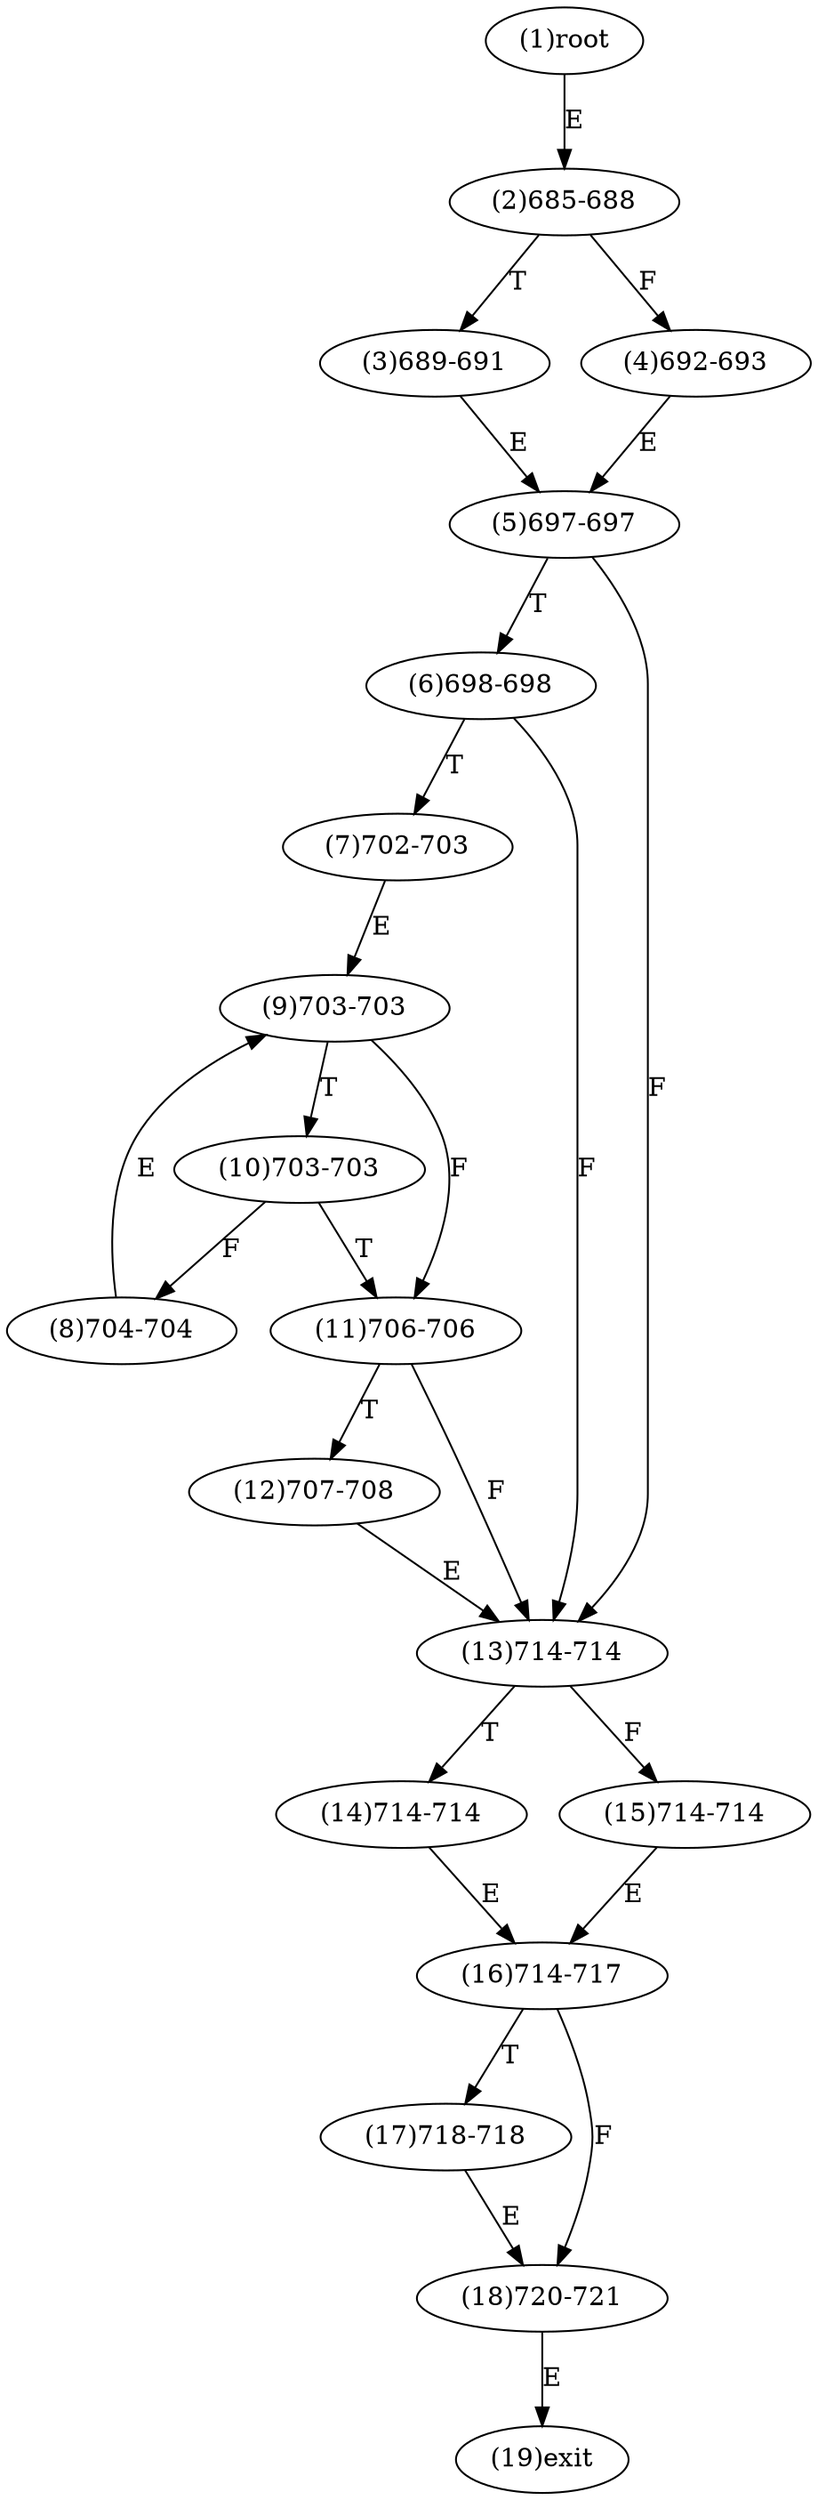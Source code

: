 digraph "" { 
1[ label="(1)root"];
2[ label="(2)685-688"];
3[ label="(3)689-691"];
4[ label="(4)692-693"];
5[ label="(5)697-697"];
6[ label="(6)698-698"];
7[ label="(7)702-703"];
8[ label="(8)704-704"];
9[ label="(9)703-703"];
10[ label="(10)703-703"];
11[ label="(11)706-706"];
12[ label="(12)707-708"];
13[ label="(13)714-714"];
14[ label="(14)714-714"];
15[ label="(15)714-714"];
17[ label="(17)718-718"];
16[ label="(16)714-717"];
19[ label="(19)exit"];
18[ label="(18)720-721"];
1->2[ label="E"];
2->4[ label="F"];
2->3[ label="T"];
3->5[ label="E"];
4->5[ label="E"];
5->13[ label="F"];
5->6[ label="T"];
6->13[ label="F"];
6->7[ label="T"];
7->9[ label="E"];
8->9[ label="E"];
9->11[ label="F"];
9->10[ label="T"];
10->8[ label="F"];
10->11[ label="T"];
11->13[ label="F"];
11->12[ label="T"];
12->13[ label="E"];
13->15[ label="F"];
13->14[ label="T"];
14->16[ label="E"];
15->16[ label="E"];
16->18[ label="F"];
16->17[ label="T"];
17->18[ label="E"];
18->19[ label="E"];
}